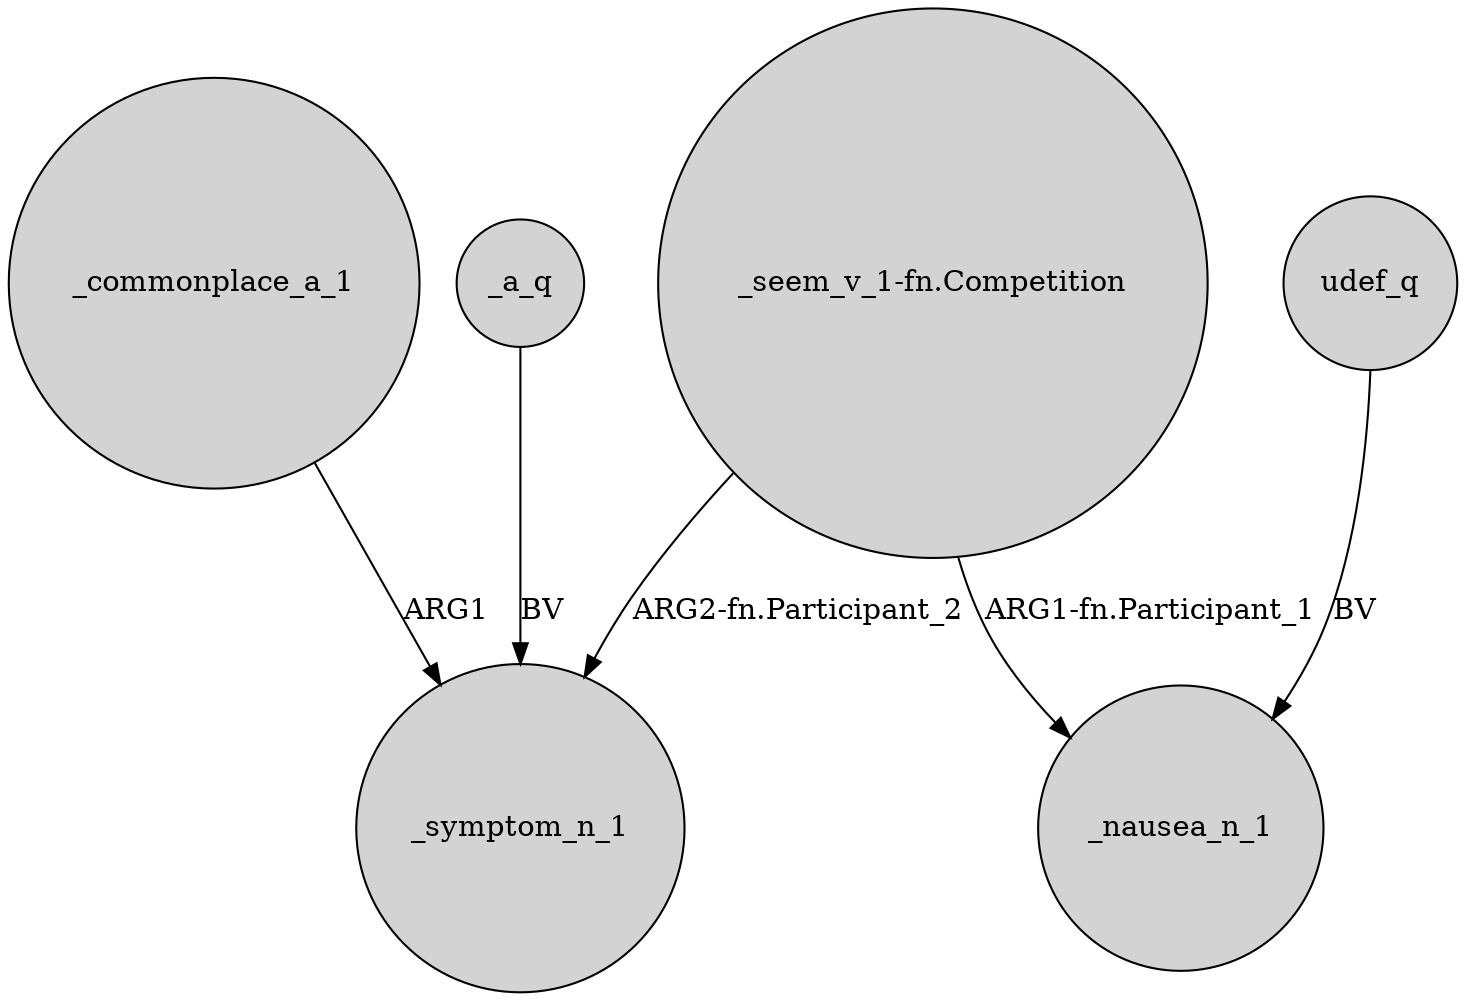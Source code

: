 digraph {
	node [shape=circle style=filled]
	"_seem_v_1-fn.Competition" -> _symptom_n_1 [label="ARG2-fn.Participant_2"]
	"_seem_v_1-fn.Competition" -> _nausea_n_1 [label="ARG1-fn.Participant_1"]
	_commonplace_a_1 -> _symptom_n_1 [label=ARG1]
	_a_q -> _symptom_n_1 [label=BV]
	udef_q -> _nausea_n_1 [label=BV]
}
